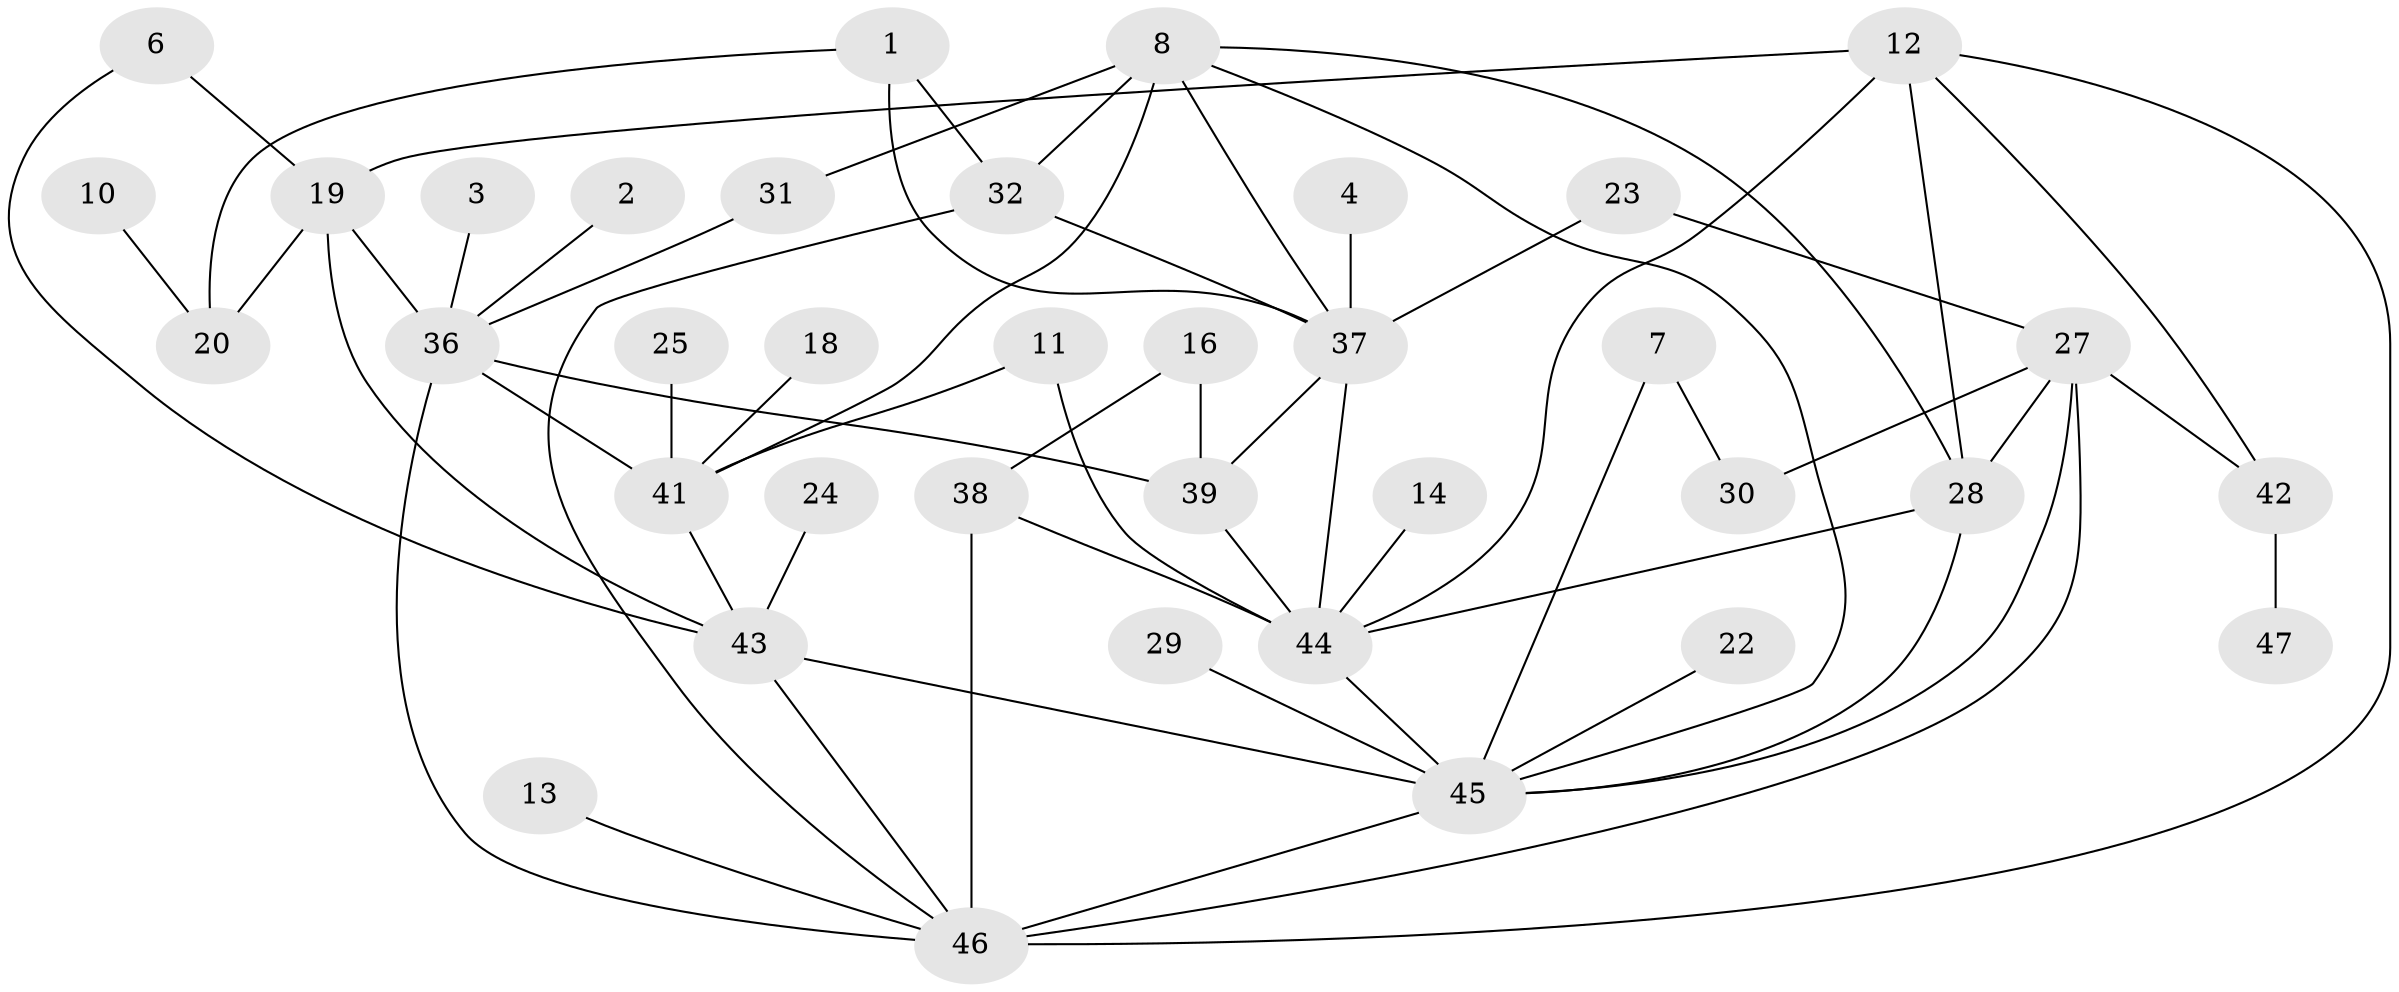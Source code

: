 // original degree distribution, {3: 0.21875, 1: 0.19791666666666666, 4: 0.16666666666666666, 2: 0.21875, 0: 0.10416666666666667, 5: 0.052083333333333336, 6: 0.03125, 7: 0.010416666666666666}
// Generated by graph-tools (version 1.1) at 2025/25/03/09/25 03:25:23]
// undirected, 37 vertices, 62 edges
graph export_dot {
graph [start="1"]
  node [color=gray90,style=filled];
  1;
  2;
  3;
  4;
  6;
  7;
  8;
  10;
  11;
  12;
  13;
  14;
  16;
  18;
  19;
  20;
  22;
  23;
  24;
  25;
  27;
  28;
  29;
  30;
  31;
  32;
  36;
  37;
  38;
  39;
  41;
  42;
  43;
  44;
  45;
  46;
  47;
  1 -- 20 [weight=1.0];
  1 -- 32 [weight=1.0];
  1 -- 37 [weight=1.0];
  2 -- 36 [weight=1.0];
  3 -- 36 [weight=1.0];
  4 -- 37 [weight=1.0];
  6 -- 19 [weight=1.0];
  6 -- 43 [weight=1.0];
  7 -- 30 [weight=1.0];
  7 -- 45 [weight=1.0];
  8 -- 28 [weight=1.0];
  8 -- 31 [weight=1.0];
  8 -- 32 [weight=1.0];
  8 -- 37 [weight=1.0];
  8 -- 41 [weight=1.0];
  8 -- 45 [weight=1.0];
  10 -- 20 [weight=1.0];
  11 -- 41 [weight=1.0];
  11 -- 44 [weight=1.0];
  12 -- 19 [weight=1.0];
  12 -- 28 [weight=1.0];
  12 -- 42 [weight=1.0];
  12 -- 44 [weight=2.0];
  12 -- 46 [weight=1.0];
  13 -- 46 [weight=1.0];
  14 -- 44 [weight=1.0];
  16 -- 38 [weight=1.0];
  16 -- 39 [weight=1.0];
  18 -- 41 [weight=1.0];
  19 -- 20 [weight=1.0];
  19 -- 36 [weight=1.0];
  19 -- 43 [weight=1.0];
  22 -- 45 [weight=1.0];
  23 -- 27 [weight=1.0];
  23 -- 37 [weight=1.0];
  24 -- 43 [weight=1.0];
  25 -- 41 [weight=1.0];
  27 -- 28 [weight=1.0];
  27 -- 30 [weight=2.0];
  27 -- 42 [weight=2.0];
  27 -- 45 [weight=1.0];
  27 -- 46 [weight=1.0];
  28 -- 44 [weight=1.0];
  28 -- 45 [weight=1.0];
  29 -- 45 [weight=1.0];
  31 -- 36 [weight=1.0];
  32 -- 37 [weight=2.0];
  32 -- 46 [weight=1.0];
  36 -- 39 [weight=1.0];
  36 -- 41 [weight=1.0];
  36 -- 46 [weight=1.0];
  37 -- 39 [weight=2.0];
  37 -- 44 [weight=1.0];
  38 -- 44 [weight=3.0];
  38 -- 46 [weight=1.0];
  39 -- 44 [weight=2.0];
  41 -- 43 [weight=1.0];
  42 -- 47 [weight=1.0];
  43 -- 45 [weight=1.0];
  43 -- 46 [weight=1.0];
  44 -- 45 [weight=1.0];
  45 -- 46 [weight=2.0];
}
